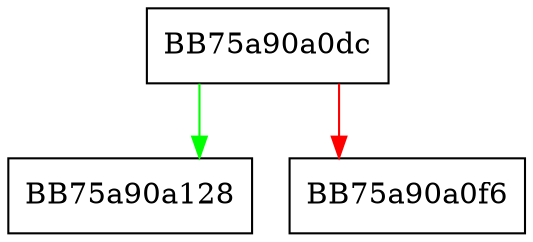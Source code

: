 digraph allocate {
  node [shape="box"];
  graph [splines=ortho];
  BB75a90a0dc -> BB75a90a128 [color="green"];
  BB75a90a0dc -> BB75a90a0f6 [color="red"];
}